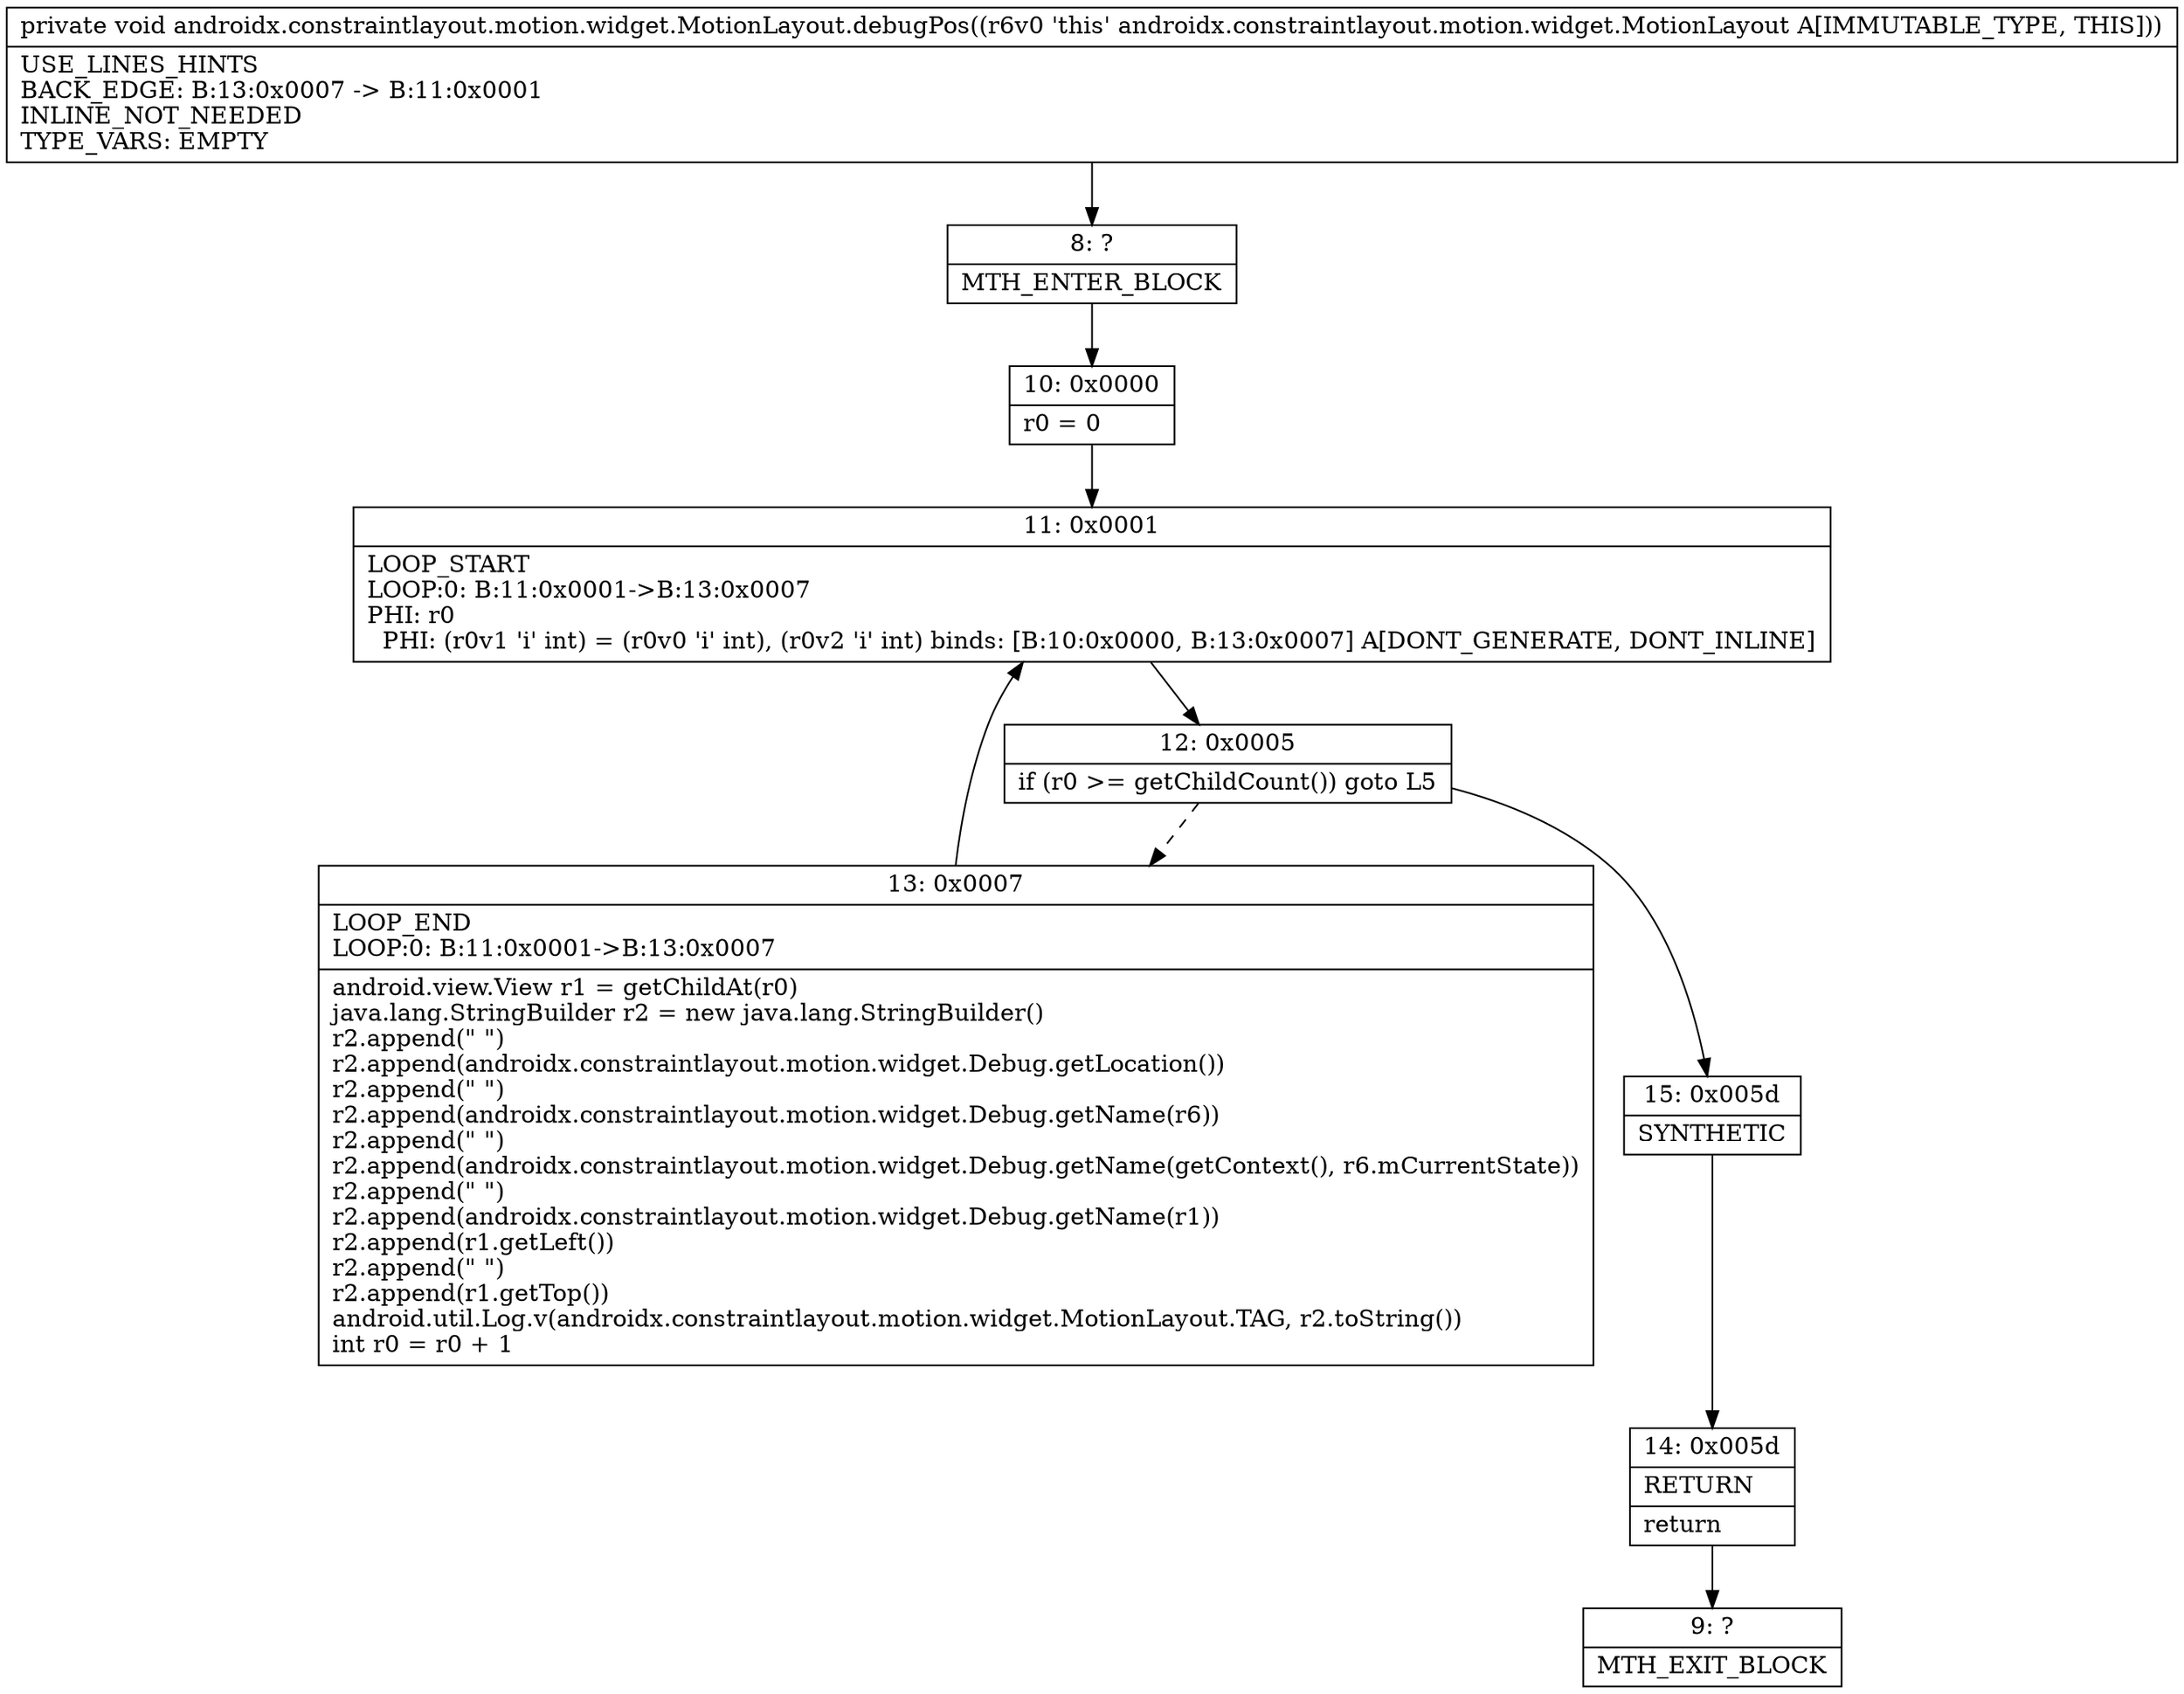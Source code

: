 digraph "CFG forandroidx.constraintlayout.motion.widget.MotionLayout.debugPos()V" {
Node_8 [shape=record,label="{8\:\ ?|MTH_ENTER_BLOCK\l}"];
Node_10 [shape=record,label="{10\:\ 0x0000|r0 = 0\l}"];
Node_11 [shape=record,label="{11\:\ 0x0001|LOOP_START\lLOOP:0: B:11:0x0001\-\>B:13:0x0007\lPHI: r0 \l  PHI: (r0v1 'i' int) = (r0v0 'i' int), (r0v2 'i' int) binds: [B:10:0x0000, B:13:0x0007] A[DONT_GENERATE, DONT_INLINE]\l}"];
Node_12 [shape=record,label="{12\:\ 0x0005|if (r0 \>= getChildCount()) goto L5\l}"];
Node_13 [shape=record,label="{13\:\ 0x0007|LOOP_END\lLOOP:0: B:11:0x0001\-\>B:13:0x0007\l|android.view.View r1 = getChildAt(r0)\ljava.lang.StringBuilder r2 = new java.lang.StringBuilder()\lr2.append(\" \")\lr2.append(androidx.constraintlayout.motion.widget.Debug.getLocation())\lr2.append(\" \")\lr2.append(androidx.constraintlayout.motion.widget.Debug.getName(r6))\lr2.append(\" \")\lr2.append(androidx.constraintlayout.motion.widget.Debug.getName(getContext(), r6.mCurrentState))\lr2.append(\" \")\lr2.append(androidx.constraintlayout.motion.widget.Debug.getName(r1))\lr2.append(r1.getLeft())\lr2.append(\" \")\lr2.append(r1.getTop())\landroid.util.Log.v(androidx.constraintlayout.motion.widget.MotionLayout.TAG, r2.toString())\lint r0 = r0 + 1\l}"];
Node_15 [shape=record,label="{15\:\ 0x005d|SYNTHETIC\l}"];
Node_14 [shape=record,label="{14\:\ 0x005d|RETURN\l|return\l}"];
Node_9 [shape=record,label="{9\:\ ?|MTH_EXIT_BLOCK\l}"];
MethodNode[shape=record,label="{private void androidx.constraintlayout.motion.widget.MotionLayout.debugPos((r6v0 'this' androidx.constraintlayout.motion.widget.MotionLayout A[IMMUTABLE_TYPE, THIS]))  | USE_LINES_HINTS\lBACK_EDGE: B:13:0x0007 \-\> B:11:0x0001\lINLINE_NOT_NEEDED\lTYPE_VARS: EMPTY\l}"];
MethodNode -> Node_8;Node_8 -> Node_10;
Node_10 -> Node_11;
Node_11 -> Node_12;
Node_12 -> Node_13[style=dashed];
Node_12 -> Node_15;
Node_13 -> Node_11;
Node_15 -> Node_14;
Node_14 -> Node_9;
}

